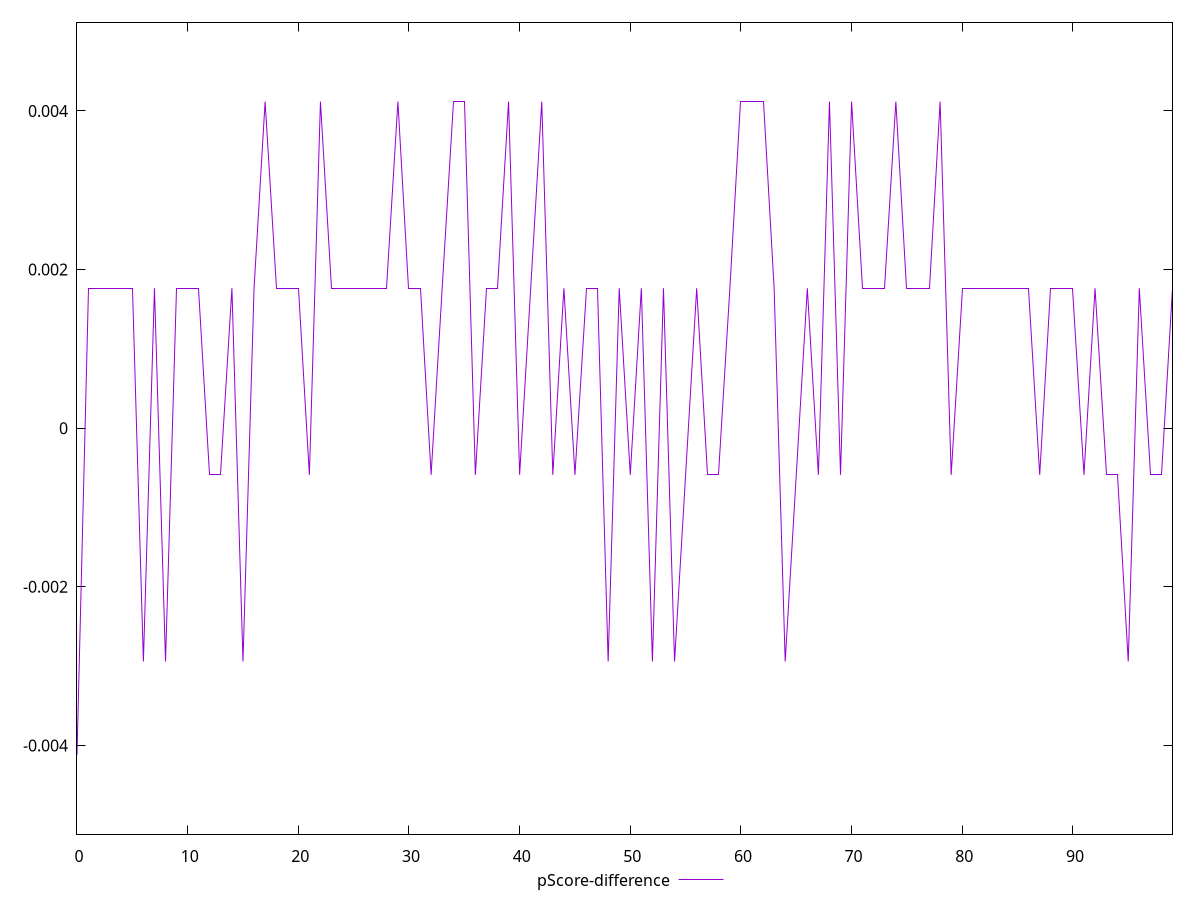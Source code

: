reset

$pScoreDifference <<EOF
0 -0.0041176470588235314
1 0.0017647058823529321
2 0.0017647058823529321
3 0.0017647058823529321
4 0.0017647058823529321
5 0.0017647058823529321
6 -0.0029411764705882526
7 0.0017647058823529321
8 -0.0029411764705882526
9 0.0017647058823529321
10 0.0017647058823529321
11 0.0017647058823529321
12 -0.0005882352941176672
13 -0.0005882352941176672
14 0.0017647058823529321
15 -0.0029411764705882526
16 0.0017647058823529321
17 0.0041176470588235314
18 0.0017647058823529321
19 0.0017647058823529321
20 0.0017647058823529321
21 -0.0005882352941176672
22 0.0041176470588235314
23 0.0017647058823529321
24 0.0017647058823529321
25 0.0017647058823529321
26 0.0017647058823529321
27 0.0017647058823529321
28 0.0017647058823529321
29 0.0041176470588235314
30 0.0017647058823529321
31 0.0017647058823529321
32 -0.0005882352941176672
33 0.0017647058823529321
34 0.0041176470588235314
35 0.0041176470588235314
36 -0.0005882352941176672
37 0.0017647058823529321
38 0.0017647058823529321
39 0.0041176470588235314
40 -0.0005882352941176672
41 0.0017647058823529321
42 0.0041176470588235314
43 -0.0005882352941176672
44 0.0017647058823529321
45 -0.0005882352941176672
46 0.0017647058823529321
47 0.0017647058823529321
48 -0.0029411764705882526
49 0.0017647058823529321
50 -0.0005882352941176672
51 0.0017647058823529321
52 -0.0029411764705882526
53 0.0017647058823529321
54 -0.0029411764705882526
55 -0.0005882352941176672
56 0.0017647058823529321
57 -0.0005882352941176672
58 -0.0005882352941176672
59 0.0017647058823529321
60 0.0041176470588235314
61 0.0041176470588235314
62 0.0041176470588235314
63 0.0017647058823529321
64 -0.0029411764705882526
65 -0.0005882352941176672
66 0.0017647058823529321
67 -0.0005882352941176672
68 0.0041176470588235314
69 -0.0005882352941176672
70 0.0041176470588235314
71 0.0017647058823529321
72 0.0017647058823529321
73 0.0017647058823529321
74 0.0041176470588235314
75 0.0017647058823529321
76 0.0017647058823529321
77 0.0017647058823529321
78 0.0041176470588235314
79 -0.0005882352941176672
80 0.0017647058823529321
81 0.0017647058823529321
82 0.0017647058823529321
83 0.0017647058823529321
84 0.0017647058823529321
85 0.0017647058823529321
86 0.0017647058823529321
87 -0.0005882352941176672
88 0.0017647058823529321
89 0.0017647058823529321
90 0.0017647058823529321
91 -0.0005882352941176672
92 0.0017647058823529321
93 -0.0005882352941176672
94 -0.0005882352941176672
95 -0.0029411764705882526
96 0.0017647058823529321
97 -0.0005882352941176672
98 -0.0005882352941176672
99 0.0017647058823529321
EOF

set key outside below
set xrange [0:99]
set yrange [-0.0051176470588235315:0.0051176470588235315]
set trange [-0.0051176470588235315:0.0051176470588235315]
set terminal svg size 640, 500 enhanced background rgb 'white'
set output "reports/report_00033_2021-03-01T14-23-16.841Z/uses-text-compression/samples/astro-inner-cached/pScore-difference/values.svg"

plot $pScoreDifference title "pScore-difference" with line

reset

